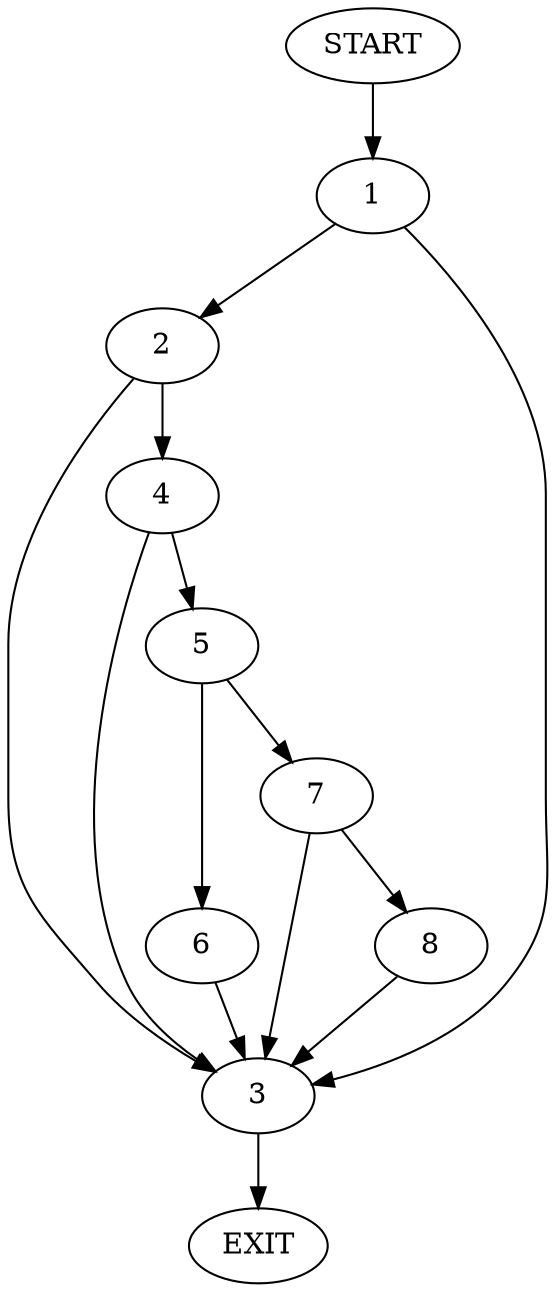 digraph {
0 [label="START"]
9 [label="EXIT"]
0 -> 1
1 -> 2
1 -> 3
3 -> 9
2 -> 4
2 -> 3
4 -> 5
4 -> 3
5 -> 6
5 -> 7
6 -> 3
7 -> 8
7 -> 3
8 -> 3
}
